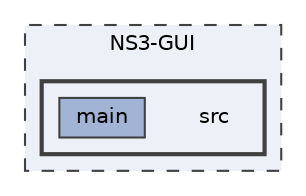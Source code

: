 digraph "E:/Project/Networking Projects/NS3-GUI/src"
{
 // LATEX_PDF_SIZE
  bgcolor="transparent";
  edge [fontname=Helvetica,fontsize=10,labelfontname=Helvetica,labelfontsize=10];
  node [fontname=Helvetica,fontsize=10,shape=box,height=0.2,width=0.4];
  compound=true
  subgraph clusterdir_834f9325439744b111f145c42f9bb399 {
    graph [ bgcolor="#edf0f7", pencolor="grey25", label="NS3-GUI", fontname=Helvetica,fontsize=10 style="filled,dashed", URL="dir_834f9325439744b111f145c42f9bb399.html",tooltip=""]
  subgraph clusterdir_f1afd6b24178deca40b39b40814ad091 {
    graph [ bgcolor="#edf0f7", pencolor="grey25", label="", fontname=Helvetica,fontsize=10 style="filled,bold", URL="dir_f1afd6b24178deca40b39b40814ad091.html",tooltip=""]
    dir_f1afd6b24178deca40b39b40814ad091 [shape=plaintext, label="src"];
  dir_35171579173b78a988e056be08039195 [label="main", fillcolor="#a2b4d6", color="grey25", style="filled", URL="dir_35171579173b78a988e056be08039195.html",tooltip=""];
  }
  }
}
